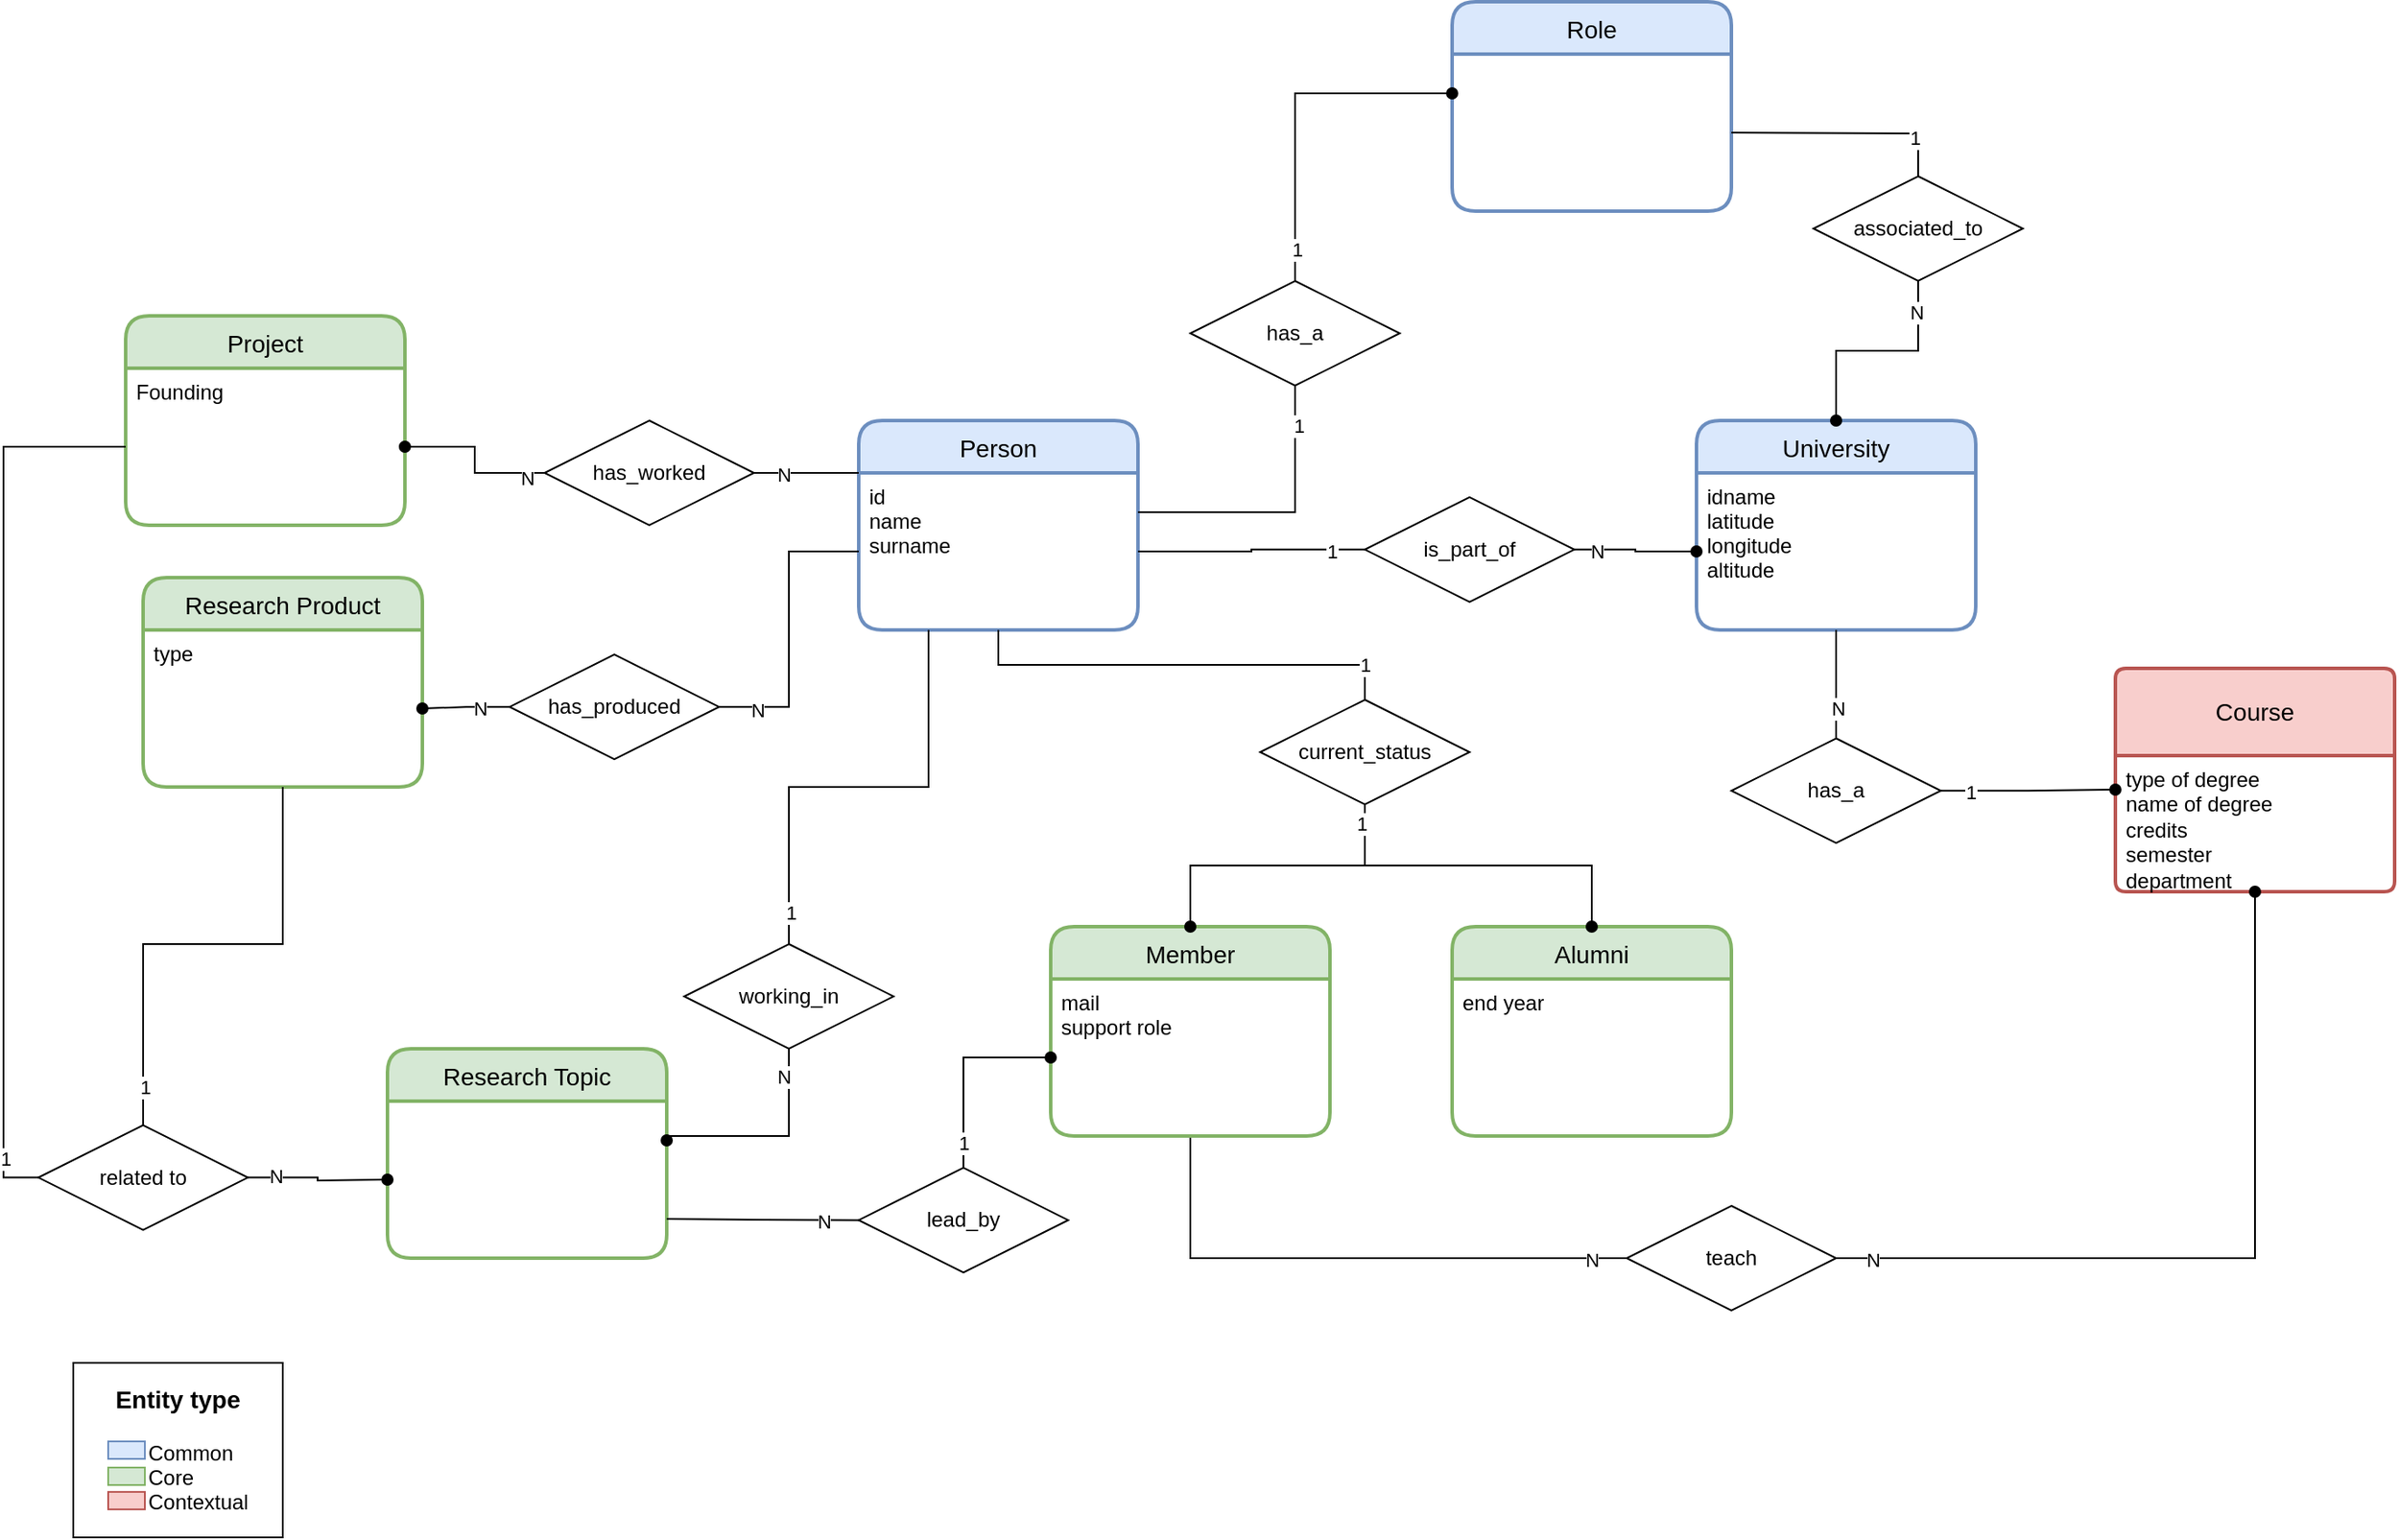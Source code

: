 <mxfile version="24.7.17">
  <diagram id="1Baizhxhi31mHQdT-n2B" name="Pagina-1">
    <mxGraphModel dx="2049" dy="1992" grid="1" gridSize="10" guides="1" tooltips="1" connect="1" arrows="1" fold="1" page="1" pageScale="1" pageWidth="827" pageHeight="1169" math="0" shadow="0">
      <root>
        <mxCell id="0" />
        <mxCell id="1" parent="0" />
        <mxCell id="CWr8KBnWwM4GwvdPMU5o-17" value="" style="group" parent="1" vertex="1" connectable="0">
          <mxGeometry x="-170" y="550" width="120" height="100" as="geometry" />
        </mxCell>
        <mxCell id="CWr8KBnWwM4GwvdPMU5o-3" value="&lt;b&gt;&lt;font style=&quot;font-size: 14px&quot;&gt;Entity type&lt;/font&gt;&lt;/b&gt;&lt;br&gt;&lt;br&gt;&lt;div style=&quot;text-align: left&quot;&gt;&lt;span&gt;&amp;nbsp; &amp;nbsp; &amp;nbsp; &amp;nbsp;Common&lt;/span&gt;&lt;/div&gt;&lt;div style=&quot;text-align: left&quot;&gt;&lt;span&gt;&amp;nbsp; &amp;nbsp; &amp;nbsp; &amp;nbsp;Core&lt;/span&gt;&lt;/div&gt;&lt;div style=&quot;text-align: left&quot;&gt;&lt;span&gt;&amp;nbsp; &amp;nbsp; &amp;nbsp; &amp;nbsp;Contextual&lt;/span&gt;&lt;/div&gt;" style="rounded=0;whiteSpace=wrap;html=1;" parent="CWr8KBnWwM4GwvdPMU5o-17" vertex="1">
          <mxGeometry width="120" height="100" as="geometry" />
        </mxCell>
        <mxCell id="CWr8KBnWwM4GwvdPMU5o-4" value="" style="rounded=0;whiteSpace=wrap;html=1;fillColor=#dae8fc;strokeColor=#6c8ebf;" parent="CWr8KBnWwM4GwvdPMU5o-17" vertex="1">
          <mxGeometry x="20" y="45" width="21" height="10" as="geometry" />
        </mxCell>
        <mxCell id="CWr8KBnWwM4GwvdPMU5o-6" value="" style="rounded=0;whiteSpace=wrap;html=1;fillColor=#d5e8d4;strokeColor=#82b366;" parent="CWr8KBnWwM4GwvdPMU5o-17" vertex="1">
          <mxGeometry x="20" y="60" width="21" height="10" as="geometry" />
        </mxCell>
        <mxCell id="CWr8KBnWwM4GwvdPMU5o-7" value="" style="rounded=0;whiteSpace=wrap;html=1;fillColor=#f8cecc;strokeColor=#b85450;" parent="CWr8KBnWwM4GwvdPMU5o-17" vertex="1">
          <mxGeometry x="20" y="73.936" width="21" height="10" as="geometry" />
        </mxCell>
        <mxCell id="CWr8KBnWwM4GwvdPMU5o-20" value="Research Product" style="swimlane;childLayout=stackLayout;horizontal=1;startSize=30;horizontalStack=0;rounded=1;fontSize=14;fontStyle=0;strokeWidth=2;resizeParent=0;resizeLast=1;shadow=0;dashed=0;align=center;fillColor=#d5e8d4;strokeColor=#82b366;swimlaneFillColor=none;fontColor=#000000;" parent="1" vertex="1">
          <mxGeometry x="-130" y="100" width="160" height="120" as="geometry" />
        </mxCell>
        <mxCell id="CWr8KBnWwM4GwvdPMU5o-21" value="type" style="align=left;strokeColor=none;fillColor=none;spacingLeft=4;fontSize=12;verticalAlign=top;resizable=0;rotatable=0;part=1;" parent="CWr8KBnWwM4GwvdPMU5o-20" vertex="1">
          <mxGeometry y="30" width="160" height="90" as="geometry" />
        </mxCell>
        <mxCell id="Ggfu4C_aVv2eNJoTgpG6-46" style="edgeStyle=orthogonalEdgeStyle;rounded=0;orthogonalLoop=1;jettySize=auto;html=1;exitX=0.5;exitY=1;exitDx=0;exitDy=0;entryX=0;entryY=0.5;entryDx=0;entryDy=0;endArrow=none;endFill=0;" edge="1" parent="1" source="CWr8KBnWwM4GwvdPMU5o-15" target="Ggfu4C_aVv2eNJoTgpG6-45">
          <mxGeometry relative="1" as="geometry" />
        </mxCell>
        <mxCell id="Ggfu4C_aVv2eNJoTgpG6-78" value="N" style="edgeLabel;html=1;align=center;verticalAlign=middle;resizable=0;points=[];" vertex="1" connectable="0" parent="Ggfu4C_aVv2eNJoTgpG6-46">
          <mxGeometry x="0.873" y="-1" relative="1" as="geometry">
            <mxPoint as="offset" />
          </mxGeometry>
        </mxCell>
        <mxCell id="CWr8KBnWwM4GwvdPMU5o-15" value="Member" style="swimlane;childLayout=stackLayout;horizontal=1;startSize=30;horizontalStack=0;rounded=1;fontSize=14;fontStyle=0;strokeWidth=2;resizeParent=0;resizeLast=1;shadow=0;dashed=0;align=center;fillColor=#d5e8d4;strokeColor=#82b366;swimlaneFillColor=none;fontColor=#000000;" parent="1" vertex="1">
          <mxGeometry x="390" y="300" width="160" height="120" as="geometry" />
        </mxCell>
        <mxCell id="CWr8KBnWwM4GwvdPMU5o-16" value="mail&#xa;support role" style="align=left;strokeColor=none;fillColor=none;spacingLeft=4;fontSize=12;verticalAlign=top;resizable=0;rotatable=0;part=1;" parent="CWr8KBnWwM4GwvdPMU5o-15" vertex="1">
          <mxGeometry y="30" width="160" height="90" as="geometry" />
        </mxCell>
        <mxCell id="CWr8KBnWwM4GwvdPMU5o-18" value="Alumni" style="swimlane;childLayout=stackLayout;horizontal=1;startSize=30;horizontalStack=0;rounded=1;fontSize=14;fontStyle=0;strokeWidth=2;resizeParent=0;resizeLast=1;shadow=0;dashed=0;align=center;fillColor=#d5e8d4;strokeColor=#82b366;swimlaneFillColor=none;fontColor=#000000;" parent="1" vertex="1">
          <mxGeometry x="620" y="300" width="160" height="120" as="geometry" />
        </mxCell>
        <mxCell id="CWr8KBnWwM4GwvdPMU5o-19" value="end year" style="align=left;strokeColor=none;fillColor=none;spacingLeft=4;fontSize=12;verticalAlign=top;resizable=0;rotatable=0;part=1;" parent="CWr8KBnWwM4GwvdPMU5o-18" vertex="1">
          <mxGeometry y="30" width="160" height="90" as="geometry" />
        </mxCell>
        <mxCell id="CWr8KBnWwM4GwvdPMU5o-10" value="Person" style="swimlane;childLayout=stackLayout;horizontal=1;startSize=30;horizontalStack=0;rounded=1;fontSize=14;fontStyle=0;strokeWidth=2;resizeParent=0;resizeLast=1;shadow=0;dashed=0;align=center;fillColor=#dae8fc;strokeColor=#6c8ebf;swimlaneFillColor=none;fontColor=#000000;" parent="1" vertex="1">
          <mxGeometry x="280" y="10" width="160" height="120" as="geometry" />
        </mxCell>
        <mxCell id="CWr8KBnWwM4GwvdPMU5o-11" value="id&#xa;name&#xa;surname" style="align=left;strokeColor=none;fillColor=none;spacingLeft=4;fontSize=12;verticalAlign=top;resizable=0;rotatable=0;part=1;" parent="CWr8KBnWwM4GwvdPMU5o-10" vertex="1">
          <mxGeometry y="30" width="160" height="90" as="geometry" />
        </mxCell>
        <mxCell id="CWr8KBnWwM4GwvdPMU5o-12" value="Role" style="swimlane;childLayout=stackLayout;horizontal=1;startSize=30;horizontalStack=0;rounded=1;fontSize=14;fontStyle=0;strokeWidth=2;resizeParent=0;resizeLast=1;shadow=0;dashed=0;align=center;fillColor=#dae8fc;strokeColor=#6c8ebf;swimlaneFillColor=none;fontColor=#000000;" parent="1" vertex="1">
          <mxGeometry x="620" y="-230" width="160" height="120" as="geometry" />
        </mxCell>
        <mxCell id="CWr8KBnWwM4GwvdPMU5o-1" value="University" style="swimlane;childLayout=stackLayout;horizontal=1;startSize=30;horizontalStack=0;rounded=1;fontSize=14;fontStyle=0;strokeWidth=2;resizeParent=0;resizeLast=1;shadow=0;dashed=0;align=center;fillColor=#dae8fc;strokeColor=#6c8ebf;swimlaneFillColor=none;fontColor=#000000;" parent="1" vertex="1">
          <mxGeometry x="760" y="10" width="160" height="120" as="geometry" />
        </mxCell>
        <mxCell id="CWr8KBnWwM4GwvdPMU5o-2" value="idname&#xa;latitude&#xa;longitude&#xa;altitude" style="align=left;strokeColor=none;fillColor=none;spacingLeft=4;fontSize=12;verticalAlign=top;resizable=0;rotatable=0;part=1;" parent="CWr8KBnWwM4GwvdPMU5o-1" vertex="1">
          <mxGeometry y="30" width="160" height="90" as="geometry" />
        </mxCell>
        <mxCell id="CWr8KBnWwM4GwvdPMU5o-22" value="Research Topic" style="swimlane;childLayout=stackLayout;horizontal=1;startSize=30;horizontalStack=0;rounded=1;fontSize=14;fontStyle=0;strokeWidth=2;resizeParent=0;resizeLast=1;shadow=0;dashed=0;align=center;fillColor=#d5e8d4;strokeColor=#82b366;swimlaneFillColor=none;fontColor=#000000;" parent="1" vertex="1">
          <mxGeometry x="10" y="370" width="160" height="120" as="geometry" />
        </mxCell>
        <mxCell id="CWr8KBnWwM4GwvdPMU5o-24" value="Project" style="swimlane;childLayout=stackLayout;horizontal=1;startSize=30;horizontalStack=0;rounded=1;fontSize=14;fontStyle=0;strokeWidth=2;resizeParent=0;resizeLast=1;shadow=0;dashed=0;align=center;fillColor=#d5e8d4;strokeColor=#82b366;swimlaneFillColor=none;fontColor=#000000;" parent="1" vertex="1">
          <mxGeometry x="-140" y="-50" width="160" height="120" as="geometry" />
        </mxCell>
        <mxCell id="CWr8KBnWwM4GwvdPMU5o-25" value="Founding" style="align=left;strokeColor=none;fillColor=none;spacingLeft=4;fontSize=12;verticalAlign=top;resizable=0;rotatable=0;part=1;" parent="CWr8KBnWwM4GwvdPMU5o-24" vertex="1">
          <mxGeometry y="30" width="160" height="90" as="geometry" />
        </mxCell>
        <mxCell id="Ggfu4C_aVv2eNJoTgpG6-15" style="edgeStyle=orthogonalEdgeStyle;rounded=0;orthogonalLoop=1;jettySize=auto;html=1;exitX=0;exitY=0.5;exitDx=0;exitDy=0;endArrow=oval;endFill=1;" edge="1" parent="1" source="Ggfu4C_aVv2eNJoTgpG6-3" target="CWr8KBnWwM4GwvdPMU5o-21">
          <mxGeometry relative="1" as="geometry" />
        </mxCell>
        <mxCell id="Ggfu4C_aVv2eNJoTgpG6-69" value="N" style="edgeLabel;html=1;align=center;verticalAlign=middle;resizable=0;points=[];" vertex="1" connectable="0" parent="Ggfu4C_aVv2eNJoTgpG6-15">
          <mxGeometry x="-0.336" y="1" relative="1" as="geometry">
            <mxPoint as="offset" />
          </mxGeometry>
        </mxCell>
        <mxCell id="Ggfu4C_aVv2eNJoTgpG6-3" value="has_produced" style="shape=rhombus;perimeter=rhombusPerimeter;whiteSpace=wrap;html=1;align=center;" vertex="1" parent="1">
          <mxGeometry x="80" y="144.094" width="120" height="60" as="geometry" />
        </mxCell>
        <mxCell id="Ggfu4C_aVv2eNJoTgpG6-11" style="edgeStyle=orthogonalEdgeStyle;rounded=0;orthogonalLoop=1;jettySize=auto;html=1;exitX=1;exitY=0.5;exitDx=0;exitDy=0;entryX=0;entryY=0.5;entryDx=0;entryDy=0;endArrow=oval;endFill=1;" edge="1" parent="1" source="Ggfu4C_aVv2eNJoTgpG6-4" target="CWr8KBnWwM4GwvdPMU5o-2">
          <mxGeometry relative="1" as="geometry" />
        </mxCell>
        <mxCell id="Ggfu4C_aVv2eNJoTgpG6-83" value="N" style="edgeLabel;html=1;align=center;verticalAlign=middle;resizable=0;points=[];" vertex="1" connectable="0" parent="Ggfu4C_aVv2eNJoTgpG6-11">
          <mxGeometry x="-0.632" y="-1" relative="1" as="geometry">
            <mxPoint as="offset" />
          </mxGeometry>
        </mxCell>
        <mxCell id="Ggfu4C_aVv2eNJoTgpG6-4" value="is_part_of" style="shape=rhombus;perimeter=rhombusPerimeter;whiteSpace=wrap;html=1;align=center;" vertex="1" parent="1">
          <mxGeometry x="570" y="53.937" width="120" height="60" as="geometry" />
        </mxCell>
        <mxCell id="Ggfu4C_aVv2eNJoTgpG6-20" style="edgeStyle=orthogonalEdgeStyle;rounded=0;orthogonalLoop=1;jettySize=auto;html=1;exitX=0;exitY=0.5;exitDx=0;exitDy=0;entryX=1;entryY=0.5;entryDx=0;entryDy=0;endArrow=oval;endFill=1;" edge="1" parent="1" source="Ggfu4C_aVv2eNJoTgpG6-17" target="CWr8KBnWwM4GwvdPMU5o-25">
          <mxGeometry relative="1" as="geometry" />
        </mxCell>
        <mxCell id="Ggfu4C_aVv2eNJoTgpG6-66" value="N" style="edgeLabel;html=1;align=center;verticalAlign=middle;resizable=0;points=[];" vertex="1" connectable="0" parent="Ggfu4C_aVv2eNJoTgpG6-20">
          <mxGeometry x="-0.784" y="3" relative="1" as="geometry">
            <mxPoint as="offset" />
          </mxGeometry>
        </mxCell>
        <mxCell id="Ggfu4C_aVv2eNJoTgpG6-17" value="has_worked" style="shape=rhombus;perimeter=rhombusPerimeter;whiteSpace=wrap;html=1;align=center;" vertex="1" parent="1">
          <mxGeometry x="100" y="10" width="120" height="60" as="geometry" />
        </mxCell>
        <mxCell id="Ggfu4C_aVv2eNJoTgpG6-61" style="edgeStyle=orthogonalEdgeStyle;rounded=0;orthogonalLoop=1;jettySize=auto;html=1;exitX=1;exitY=0.5;exitDx=0;exitDy=0;entryX=0;entryY=0.5;entryDx=0;entryDy=0;endArrow=oval;endFill=1;" edge="1" parent="1" source="Ggfu4C_aVv2eNJoTgpG6-21">
          <mxGeometry relative="1" as="geometry">
            <mxPoint x="10" y="445" as="targetPoint" />
          </mxGeometry>
        </mxCell>
        <mxCell id="Ggfu4C_aVv2eNJoTgpG6-75" value="N" style="edgeLabel;html=1;align=center;verticalAlign=middle;resizable=0;points=[];" vertex="1" connectable="0" parent="Ggfu4C_aVv2eNJoTgpG6-61">
          <mxGeometry x="-0.616" y="1" relative="1" as="geometry">
            <mxPoint as="offset" />
          </mxGeometry>
        </mxCell>
        <mxCell id="Ggfu4C_aVv2eNJoTgpG6-21" value="related to" style="shape=rhombus;perimeter=rhombusPerimeter;whiteSpace=wrap;html=1;align=center;" vertex="1" parent="1">
          <mxGeometry x="-190" y="413.779" width="120" height="60" as="geometry" />
        </mxCell>
        <mxCell id="Ggfu4C_aVv2eNJoTgpG6-22" style="edgeStyle=orthogonalEdgeStyle;rounded=0;orthogonalLoop=1;jettySize=auto;html=1;exitX=0;exitY=0.5;exitDx=0;exitDy=0;entryX=0;entryY=0.5;entryDx=0;entryDy=0;endArrow=none;endFill=0;" edge="1" parent="1" source="CWr8KBnWwM4GwvdPMU5o-25" target="Ggfu4C_aVv2eNJoTgpG6-21">
          <mxGeometry relative="1" as="geometry" />
        </mxCell>
        <mxCell id="Ggfu4C_aVv2eNJoTgpG6-74" value="1" style="edgeLabel;html=1;align=center;verticalAlign=middle;resizable=0;points=[];" vertex="1" connectable="0" parent="Ggfu4C_aVv2eNJoTgpG6-22">
          <mxGeometry x="0.878" y="1" relative="1" as="geometry">
            <mxPoint as="offset" />
          </mxGeometry>
        </mxCell>
        <mxCell id="Ggfu4C_aVv2eNJoTgpG6-58" style="edgeStyle=orthogonalEdgeStyle;rounded=0;orthogonalLoop=1;jettySize=auto;html=1;exitX=0.5;exitY=1;exitDx=0;exitDy=0;entryX=1;entryY=0.25;entryDx=0;entryDy=0;endArrow=oval;endFill=1;" edge="1" parent="1" source="Ggfu4C_aVv2eNJoTgpG6-24">
          <mxGeometry relative="1" as="geometry">
            <mxPoint x="170" y="422.5" as="targetPoint" />
            <Array as="points">
              <mxPoint x="240" y="420" />
              <mxPoint x="171" y="420" />
              <mxPoint x="171" y="422" />
            </Array>
          </mxGeometry>
        </mxCell>
        <mxCell id="Ggfu4C_aVv2eNJoTgpG6-72" value="N" style="edgeLabel;html=1;align=center;verticalAlign=middle;resizable=0;points=[];" vertex="1" connectable="0" parent="Ggfu4C_aVv2eNJoTgpG6-58">
          <mxGeometry x="-0.735" y="-3" relative="1" as="geometry">
            <mxPoint as="offset" />
          </mxGeometry>
        </mxCell>
        <mxCell id="Ggfu4C_aVv2eNJoTgpG6-24" value="working_in" style="shape=rhombus;perimeter=rhombusPerimeter;whiteSpace=wrap;html=1;align=center;" vertex="1" parent="1">
          <mxGeometry x="180" y="310" width="120" height="60" as="geometry" />
        </mxCell>
        <mxCell id="Ggfu4C_aVv2eNJoTgpG6-28" style="edgeStyle=orthogonalEdgeStyle;rounded=0;orthogonalLoop=1;jettySize=auto;html=1;exitX=0;exitY=0;exitDx=0;exitDy=0;entryX=1;entryY=0.5;entryDx=0;entryDy=0;endArrow=none;endFill=0;" edge="1" parent="1" source="CWr8KBnWwM4GwvdPMU5o-11" target="Ggfu4C_aVv2eNJoTgpG6-17">
          <mxGeometry relative="1" as="geometry">
            <Array as="points">
              <mxPoint x="260" y="40" />
              <mxPoint x="260" y="40" />
            </Array>
          </mxGeometry>
        </mxCell>
        <mxCell id="Ggfu4C_aVv2eNJoTgpG6-68" value="N" style="edgeLabel;html=1;align=center;verticalAlign=middle;resizable=0;points=[];" vertex="1" connectable="0" parent="Ggfu4C_aVv2eNJoTgpG6-28">
          <mxGeometry x="0.425" y="1" relative="1" as="geometry">
            <mxPoint as="offset" />
          </mxGeometry>
        </mxCell>
        <mxCell id="Ggfu4C_aVv2eNJoTgpG6-29" style="edgeStyle=orthogonalEdgeStyle;rounded=0;orthogonalLoop=1;jettySize=auto;html=1;exitX=0;exitY=0.5;exitDx=0;exitDy=0;entryX=1;entryY=0.5;entryDx=0;entryDy=0;endArrow=none;endFill=0;" edge="1" parent="1" source="CWr8KBnWwM4GwvdPMU5o-11" target="Ggfu4C_aVv2eNJoTgpG6-3">
          <mxGeometry relative="1" as="geometry" />
        </mxCell>
        <mxCell id="Ggfu4C_aVv2eNJoTgpG6-70" value="N" style="edgeLabel;html=1;align=center;verticalAlign=middle;resizable=0;points=[];" vertex="1" connectable="0" parent="Ggfu4C_aVv2eNJoTgpG6-29">
          <mxGeometry x="0.747" y="2" relative="1" as="geometry">
            <mxPoint as="offset" />
          </mxGeometry>
        </mxCell>
        <mxCell id="Ggfu4C_aVv2eNJoTgpG6-35" style="edgeStyle=orthogonalEdgeStyle;rounded=0;orthogonalLoop=1;jettySize=auto;html=1;exitX=0.5;exitY=1;exitDx=0;exitDy=0;entryX=0.5;entryY=0;entryDx=0;entryDy=0;endArrow=oval;endFill=1;" edge="1" parent="1" source="Ggfu4C_aVv2eNJoTgpG6-33" target="CWr8KBnWwM4GwvdPMU5o-15">
          <mxGeometry relative="1" as="geometry" />
        </mxCell>
        <mxCell id="Ggfu4C_aVv2eNJoTgpG6-36" style="edgeStyle=orthogonalEdgeStyle;rounded=0;orthogonalLoop=1;jettySize=auto;html=1;exitX=0.5;exitY=1;exitDx=0;exitDy=0;endArrow=oval;endFill=1;" edge="1" parent="1" source="Ggfu4C_aVv2eNJoTgpG6-33" target="CWr8KBnWwM4GwvdPMU5o-18">
          <mxGeometry relative="1" as="geometry" />
        </mxCell>
        <mxCell id="Ggfu4C_aVv2eNJoTgpG6-65" value="1" style="edgeLabel;html=1;align=center;verticalAlign=middle;resizable=0;points=[];" vertex="1" connectable="0" parent="Ggfu4C_aVv2eNJoTgpG6-36">
          <mxGeometry x="-0.896" y="-2" relative="1" as="geometry">
            <mxPoint as="offset" />
          </mxGeometry>
        </mxCell>
        <mxCell id="Ggfu4C_aVv2eNJoTgpG6-33" value="current_status" style="shape=rhombus;perimeter=rhombusPerimeter;whiteSpace=wrap;html=1;align=center;" vertex="1" parent="1">
          <mxGeometry x="510" y="170" width="120" height="60" as="geometry" />
        </mxCell>
        <mxCell id="Ggfu4C_aVv2eNJoTgpG6-34" style="edgeStyle=orthogonalEdgeStyle;rounded=0;orthogonalLoop=1;jettySize=auto;html=1;exitX=0.5;exitY=1;exitDx=0;exitDy=0;endArrow=none;endFill=0;" edge="1" parent="1" source="CWr8KBnWwM4GwvdPMU5o-11" target="Ggfu4C_aVv2eNJoTgpG6-33">
          <mxGeometry relative="1" as="geometry" />
        </mxCell>
        <mxCell id="Ggfu4C_aVv2eNJoTgpG6-64" value="1" style="edgeLabel;html=1;align=center;verticalAlign=middle;resizable=0;points=[];" vertex="1" connectable="0" parent="Ggfu4C_aVv2eNJoTgpG6-34">
          <mxGeometry x="0.838" relative="1" as="geometry">
            <mxPoint as="offset" />
          </mxGeometry>
        </mxCell>
        <mxCell id="Ggfu4C_aVv2eNJoTgpG6-39" style="edgeStyle=orthogonalEdgeStyle;rounded=0;orthogonalLoop=1;jettySize=auto;html=1;exitX=0.5;exitY=0;exitDx=0;exitDy=0;entryX=0;entryY=0.25;entryDx=0;entryDy=0;endArrow=oval;endFill=1;" edge="1" parent="1" source="Ggfu4C_aVv2eNJoTgpG6-37">
          <mxGeometry relative="1" as="geometry">
            <mxPoint x="620" y="-177.5" as="targetPoint" />
            <Array as="points">
              <mxPoint x="530" y="-177" />
            </Array>
          </mxGeometry>
        </mxCell>
        <mxCell id="Ggfu4C_aVv2eNJoTgpG6-63" value="1" style="edgeLabel;html=1;align=center;verticalAlign=middle;resizable=0;points=[];" vertex="1" connectable="0" parent="Ggfu4C_aVv2eNJoTgpG6-39">
          <mxGeometry x="-0.819" y="-1" relative="1" as="geometry">
            <mxPoint as="offset" />
          </mxGeometry>
        </mxCell>
        <mxCell id="Ggfu4C_aVv2eNJoTgpG6-37" value="has_a" style="shape=rhombus;perimeter=rhombusPerimeter;whiteSpace=wrap;html=1;align=center;" vertex="1" parent="1">
          <mxGeometry x="470" y="-70" width="120" height="60" as="geometry" />
        </mxCell>
        <mxCell id="Ggfu4C_aVv2eNJoTgpG6-38" style="edgeStyle=orthogonalEdgeStyle;rounded=0;orthogonalLoop=1;jettySize=auto;html=1;exitX=1;exitY=0.25;exitDx=0;exitDy=0;entryX=0.5;entryY=1;entryDx=0;entryDy=0;endArrow=none;endFill=0;" edge="1" parent="1" source="CWr8KBnWwM4GwvdPMU5o-11" target="Ggfu4C_aVv2eNJoTgpG6-37">
          <mxGeometry relative="1" as="geometry">
            <mxPoint x="760" y="-90" as="targetPoint" />
            <Array as="points">
              <mxPoint x="530" y="63" />
            </Array>
          </mxGeometry>
        </mxCell>
        <mxCell id="Ggfu4C_aVv2eNJoTgpG6-62" value="1" style="edgeLabel;html=1;align=center;verticalAlign=middle;resizable=0;points=[];" vertex="1" connectable="0" parent="Ggfu4C_aVv2eNJoTgpG6-38">
          <mxGeometry x="0.718" y="-2" relative="1" as="geometry">
            <mxPoint as="offset" />
          </mxGeometry>
        </mxCell>
        <mxCell id="Ggfu4C_aVv2eNJoTgpG6-40" value="&lt;font color=&quot;#000000&quot;&gt;Course&lt;/font&gt;" style="swimlane;childLayout=stackLayout;horizontal=1;startSize=50;horizontalStack=0;rounded=1;fontSize=14;fontStyle=0;strokeWidth=2;resizeParent=0;resizeLast=1;shadow=0;dashed=0;align=center;arcSize=4;whiteSpace=wrap;html=1;fillColor=#f8cecc;strokeColor=#b85450;" vertex="1" parent="1">
          <mxGeometry x="1000" y="151.97" width="160" height="128.03" as="geometry" />
        </mxCell>
        <mxCell id="Ggfu4C_aVv2eNJoTgpG6-41" value="type of degree&lt;div&gt;name of degree&lt;/div&gt;&lt;div&gt;credits&lt;/div&gt;&lt;div&gt;semester&lt;/div&gt;&lt;div&gt;department&lt;/div&gt;" style="align=left;strokeColor=none;fillColor=none;spacingLeft=4;fontSize=12;verticalAlign=top;resizable=0;rotatable=0;part=1;html=1;" vertex="1" parent="Ggfu4C_aVv2eNJoTgpG6-40">
          <mxGeometry y="50" width="160" height="78.03" as="geometry" />
        </mxCell>
        <mxCell id="Ggfu4C_aVv2eNJoTgpG6-44" style="edgeStyle=orthogonalEdgeStyle;rounded=0;orthogonalLoop=1;jettySize=auto;html=1;exitX=1;exitY=0.5;exitDx=0;exitDy=0;entryX=0;entryY=0.25;entryDx=0;entryDy=0;endArrow=oval;endFill=1;" edge="1" parent="1" source="Ggfu4C_aVv2eNJoTgpG6-42" target="Ggfu4C_aVv2eNJoTgpG6-41">
          <mxGeometry relative="1" as="geometry" />
        </mxCell>
        <mxCell id="Ggfu4C_aVv2eNJoTgpG6-80" value="1" style="edgeLabel;html=1;align=center;verticalAlign=middle;resizable=0;points=[];" vertex="1" connectable="0" parent="Ggfu4C_aVv2eNJoTgpG6-44">
          <mxGeometry x="-0.674" y="-1" relative="1" as="geometry">
            <mxPoint as="offset" />
          </mxGeometry>
        </mxCell>
        <mxCell id="Ggfu4C_aVv2eNJoTgpG6-42" value="has_a" style="shape=rhombus;perimeter=rhombusPerimeter;whiteSpace=wrap;html=1;align=center;" vertex="1" parent="1">
          <mxGeometry x="780" y="192.126" width="120" height="60" as="geometry" />
        </mxCell>
        <mxCell id="Ggfu4C_aVv2eNJoTgpG6-43" style="edgeStyle=orthogonalEdgeStyle;rounded=0;orthogonalLoop=1;jettySize=auto;html=1;exitX=0.5;exitY=1;exitDx=0;exitDy=0;entryX=0.5;entryY=0;entryDx=0;entryDy=0;endArrow=none;endFill=0;" edge="1" parent="1" source="CWr8KBnWwM4GwvdPMU5o-2" target="Ggfu4C_aVv2eNJoTgpG6-42">
          <mxGeometry relative="1" as="geometry" />
        </mxCell>
        <mxCell id="Ggfu4C_aVv2eNJoTgpG6-81" value="N" style="edgeLabel;html=1;align=center;verticalAlign=middle;resizable=0;points=[];" vertex="1" connectable="0" parent="Ggfu4C_aVv2eNJoTgpG6-43">
          <mxGeometry x="0.435" y="1" relative="1" as="geometry">
            <mxPoint as="offset" />
          </mxGeometry>
        </mxCell>
        <mxCell id="Ggfu4C_aVv2eNJoTgpG6-47" style="edgeStyle=orthogonalEdgeStyle;rounded=0;orthogonalLoop=1;jettySize=auto;html=1;exitX=1;exitY=0.5;exitDx=0;exitDy=0;entryX=0.5;entryY=1;entryDx=0;entryDy=0;endArrow=oval;endFill=1;" edge="1" parent="1" source="Ggfu4C_aVv2eNJoTgpG6-45" target="Ggfu4C_aVv2eNJoTgpG6-41">
          <mxGeometry relative="1" as="geometry" />
        </mxCell>
        <mxCell id="Ggfu4C_aVv2eNJoTgpG6-79" value="N" style="edgeLabel;html=1;align=center;verticalAlign=middle;resizable=0;points=[];" vertex="1" connectable="0" parent="Ggfu4C_aVv2eNJoTgpG6-47">
          <mxGeometry x="-0.908" y="-1" relative="1" as="geometry">
            <mxPoint as="offset" />
          </mxGeometry>
        </mxCell>
        <mxCell id="Ggfu4C_aVv2eNJoTgpG6-45" value="teach" style="shape=rhombus;perimeter=rhombusPerimeter;whiteSpace=wrap;html=1;align=center;" vertex="1" parent="1">
          <mxGeometry x="720" y="460" width="120" height="60" as="geometry" />
        </mxCell>
        <mxCell id="Ggfu4C_aVv2eNJoTgpG6-60" style="edgeStyle=orthogonalEdgeStyle;rounded=0;orthogonalLoop=1;jettySize=auto;html=1;exitX=0.5;exitY=0;exitDx=0;exitDy=0;entryX=0;entryY=0.5;entryDx=0;entryDy=0;endArrow=oval;endFill=1;" edge="1" parent="1" source="Ggfu4C_aVv2eNJoTgpG6-48" target="CWr8KBnWwM4GwvdPMU5o-16">
          <mxGeometry relative="1" as="geometry" />
        </mxCell>
        <mxCell id="Ggfu4C_aVv2eNJoTgpG6-76" value="1" style="edgeLabel;html=1;align=center;verticalAlign=middle;resizable=0;points=[];" vertex="1" connectable="0" parent="Ggfu4C_aVv2eNJoTgpG6-60">
          <mxGeometry x="-0.745" relative="1" as="geometry">
            <mxPoint as="offset" />
          </mxGeometry>
        </mxCell>
        <mxCell id="Ggfu4C_aVv2eNJoTgpG6-48" value="lead_by" style="shape=rhombus;perimeter=rhombusPerimeter;whiteSpace=wrap;html=1;align=center;" vertex="1" parent="1">
          <mxGeometry x="280" y="438.188" width="120" height="60" as="geometry" />
        </mxCell>
        <mxCell id="Ggfu4C_aVv2eNJoTgpG6-51" style="edgeStyle=orthogonalEdgeStyle;rounded=0;orthogonalLoop=1;jettySize=auto;html=1;exitX=0.5;exitY=1;exitDx=0;exitDy=0;entryX=0.5;entryY=0;entryDx=0;entryDy=0;endArrow=none;endFill=0;" edge="1" parent="1" source="CWr8KBnWwM4GwvdPMU5o-21" target="Ggfu4C_aVv2eNJoTgpG6-21">
          <mxGeometry relative="1" as="geometry">
            <Array as="points">
              <mxPoint x="-50" y="310" />
              <mxPoint x="-130" y="310" />
            </Array>
          </mxGeometry>
        </mxCell>
        <mxCell id="Ggfu4C_aVv2eNJoTgpG6-73" value="1" style="edgeLabel;html=1;align=center;verticalAlign=middle;resizable=0;points=[];" vertex="1" connectable="0" parent="Ggfu4C_aVv2eNJoTgpG6-51">
          <mxGeometry x="0.842" y="1" relative="1" as="geometry">
            <mxPoint as="offset" />
          </mxGeometry>
        </mxCell>
        <mxCell id="Ggfu4C_aVv2eNJoTgpG6-54" style="edgeStyle=orthogonalEdgeStyle;rounded=0;orthogonalLoop=1;jettySize=auto;html=1;exitX=1;exitY=0.5;exitDx=0;exitDy=0;entryX=0;entryY=0.5;entryDx=0;entryDy=0;endArrow=none;endFill=0;" edge="1" parent="1" source="CWr8KBnWwM4GwvdPMU5o-11" target="Ggfu4C_aVv2eNJoTgpG6-4">
          <mxGeometry relative="1" as="geometry" />
        </mxCell>
        <mxCell id="Ggfu4C_aVv2eNJoTgpG6-82" value="1" style="edgeLabel;html=1;align=center;verticalAlign=middle;resizable=0;points=[];" vertex="1" connectable="0" parent="Ggfu4C_aVv2eNJoTgpG6-54">
          <mxGeometry x="0.704" y="-1" relative="1" as="geometry">
            <mxPoint as="offset" />
          </mxGeometry>
        </mxCell>
        <mxCell id="Ggfu4C_aVv2eNJoTgpG6-56" style="edgeStyle=orthogonalEdgeStyle;rounded=0;orthogonalLoop=1;jettySize=auto;html=1;exitX=0.25;exitY=1;exitDx=0;exitDy=0;endArrow=none;endFill=0;" edge="1" parent="1" source="CWr8KBnWwM4GwvdPMU5o-11" target="Ggfu4C_aVv2eNJoTgpG6-24">
          <mxGeometry relative="1" as="geometry" />
        </mxCell>
        <mxCell id="Ggfu4C_aVv2eNJoTgpG6-71" value="1" style="edgeLabel;html=1;align=center;verticalAlign=middle;resizable=0;points=[];" vertex="1" connectable="0" parent="Ggfu4C_aVv2eNJoTgpG6-56">
          <mxGeometry x="0.856" y="1" relative="1" as="geometry">
            <mxPoint as="offset" />
          </mxGeometry>
        </mxCell>
        <mxCell id="Ggfu4C_aVv2eNJoTgpG6-59" style="edgeStyle=orthogonalEdgeStyle;rounded=0;orthogonalLoop=1;jettySize=auto;html=1;exitX=1;exitY=0.75;exitDx=0;exitDy=0;entryX=0;entryY=0.5;entryDx=0;entryDy=0;endArrow=none;endFill=0;" edge="1" parent="1" target="Ggfu4C_aVv2eNJoTgpG6-48">
          <mxGeometry relative="1" as="geometry">
            <mxPoint x="170" y="467.5" as="sourcePoint" />
          </mxGeometry>
        </mxCell>
        <mxCell id="Ggfu4C_aVv2eNJoTgpG6-77" value="N" style="edgeLabel;html=1;align=center;verticalAlign=middle;resizable=0;points=[];" vertex="1" connectable="0" parent="Ggfu4C_aVv2eNJoTgpG6-59">
          <mxGeometry x="0.634" y="-1" relative="1" as="geometry">
            <mxPoint as="offset" />
          </mxGeometry>
        </mxCell>
        <mxCell id="Ggfu4C_aVv2eNJoTgpG6-86" style="edgeStyle=orthogonalEdgeStyle;rounded=0;orthogonalLoop=1;jettySize=auto;html=1;exitX=0.5;exitY=1;exitDx=0;exitDy=0;entryX=0.5;entryY=0;entryDx=0;entryDy=0;endArrow=oval;endFill=1;" edge="1" parent="1" source="Ggfu4C_aVv2eNJoTgpG6-84" target="CWr8KBnWwM4GwvdPMU5o-1">
          <mxGeometry relative="1" as="geometry" />
        </mxCell>
        <mxCell id="Ggfu4C_aVv2eNJoTgpG6-88" value="N" style="edgeLabel;html=1;align=center;verticalAlign=middle;resizable=0;points=[];" vertex="1" connectable="0" parent="Ggfu4C_aVv2eNJoTgpG6-86">
          <mxGeometry x="-0.723" y="-1" relative="1" as="geometry">
            <mxPoint as="offset" />
          </mxGeometry>
        </mxCell>
        <mxCell id="Ggfu4C_aVv2eNJoTgpG6-84" value="associated_to" style="shape=rhombus;perimeter=rhombusPerimeter;whiteSpace=wrap;html=1;align=center;" vertex="1" parent="1">
          <mxGeometry x="827" y="-130" width="120" height="60" as="geometry" />
        </mxCell>
        <mxCell id="Ggfu4C_aVv2eNJoTgpG6-85" style="edgeStyle=orthogonalEdgeStyle;rounded=0;orthogonalLoop=1;jettySize=auto;html=1;exitX=1;exitY=0.5;exitDx=0;exitDy=0;entryX=0.5;entryY=0;entryDx=0;entryDy=0;endArrow=none;endFill=0;" edge="1" parent="1" target="Ggfu4C_aVv2eNJoTgpG6-84">
          <mxGeometry relative="1" as="geometry">
            <mxPoint x="780" y="-155.0" as="sourcePoint" />
          </mxGeometry>
        </mxCell>
        <mxCell id="Ggfu4C_aVv2eNJoTgpG6-87" value="1" style="edgeLabel;html=1;align=center;verticalAlign=middle;resizable=0;points=[];" vertex="1" connectable="0" parent="Ggfu4C_aVv2eNJoTgpG6-85">
          <mxGeometry x="0.66" y="-2" relative="1" as="geometry">
            <mxPoint as="offset" />
          </mxGeometry>
        </mxCell>
      </root>
    </mxGraphModel>
  </diagram>
</mxfile>
